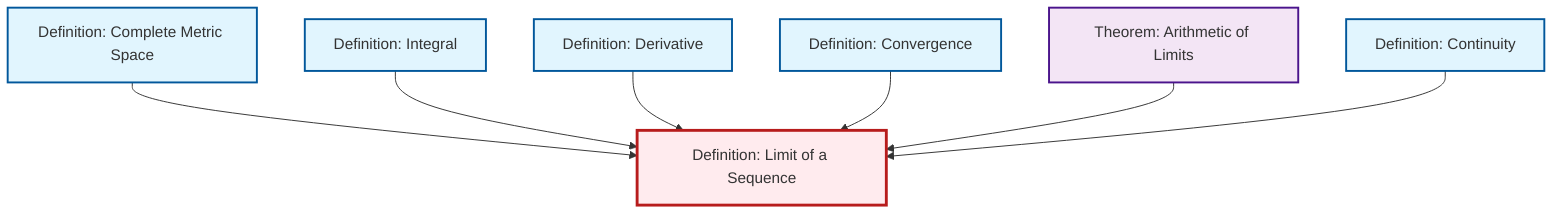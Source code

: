 graph TD
    classDef definition fill:#e1f5fe,stroke:#01579b,stroke-width:2px
    classDef theorem fill:#f3e5f5,stroke:#4a148c,stroke-width:2px
    classDef axiom fill:#fff3e0,stroke:#e65100,stroke-width:2px
    classDef example fill:#e8f5e9,stroke:#1b5e20,stroke-width:2px
    classDef current fill:#ffebee,stroke:#b71c1c,stroke-width:3px
    def-convergence["Definition: Convergence"]:::definition
    def-continuity["Definition: Continuity"]:::definition
    def-derivative["Definition: Derivative"]:::definition
    def-complete-metric-space["Definition: Complete Metric Space"]:::definition
    def-integral["Definition: Integral"]:::definition
    def-limit["Definition: Limit of a Sequence"]:::definition
    thm-limit-arithmetic["Theorem: Arithmetic of Limits"]:::theorem
    def-complete-metric-space --> def-limit
    def-integral --> def-limit
    def-derivative --> def-limit
    def-convergence --> def-limit
    thm-limit-arithmetic --> def-limit
    def-continuity --> def-limit
    class def-limit current